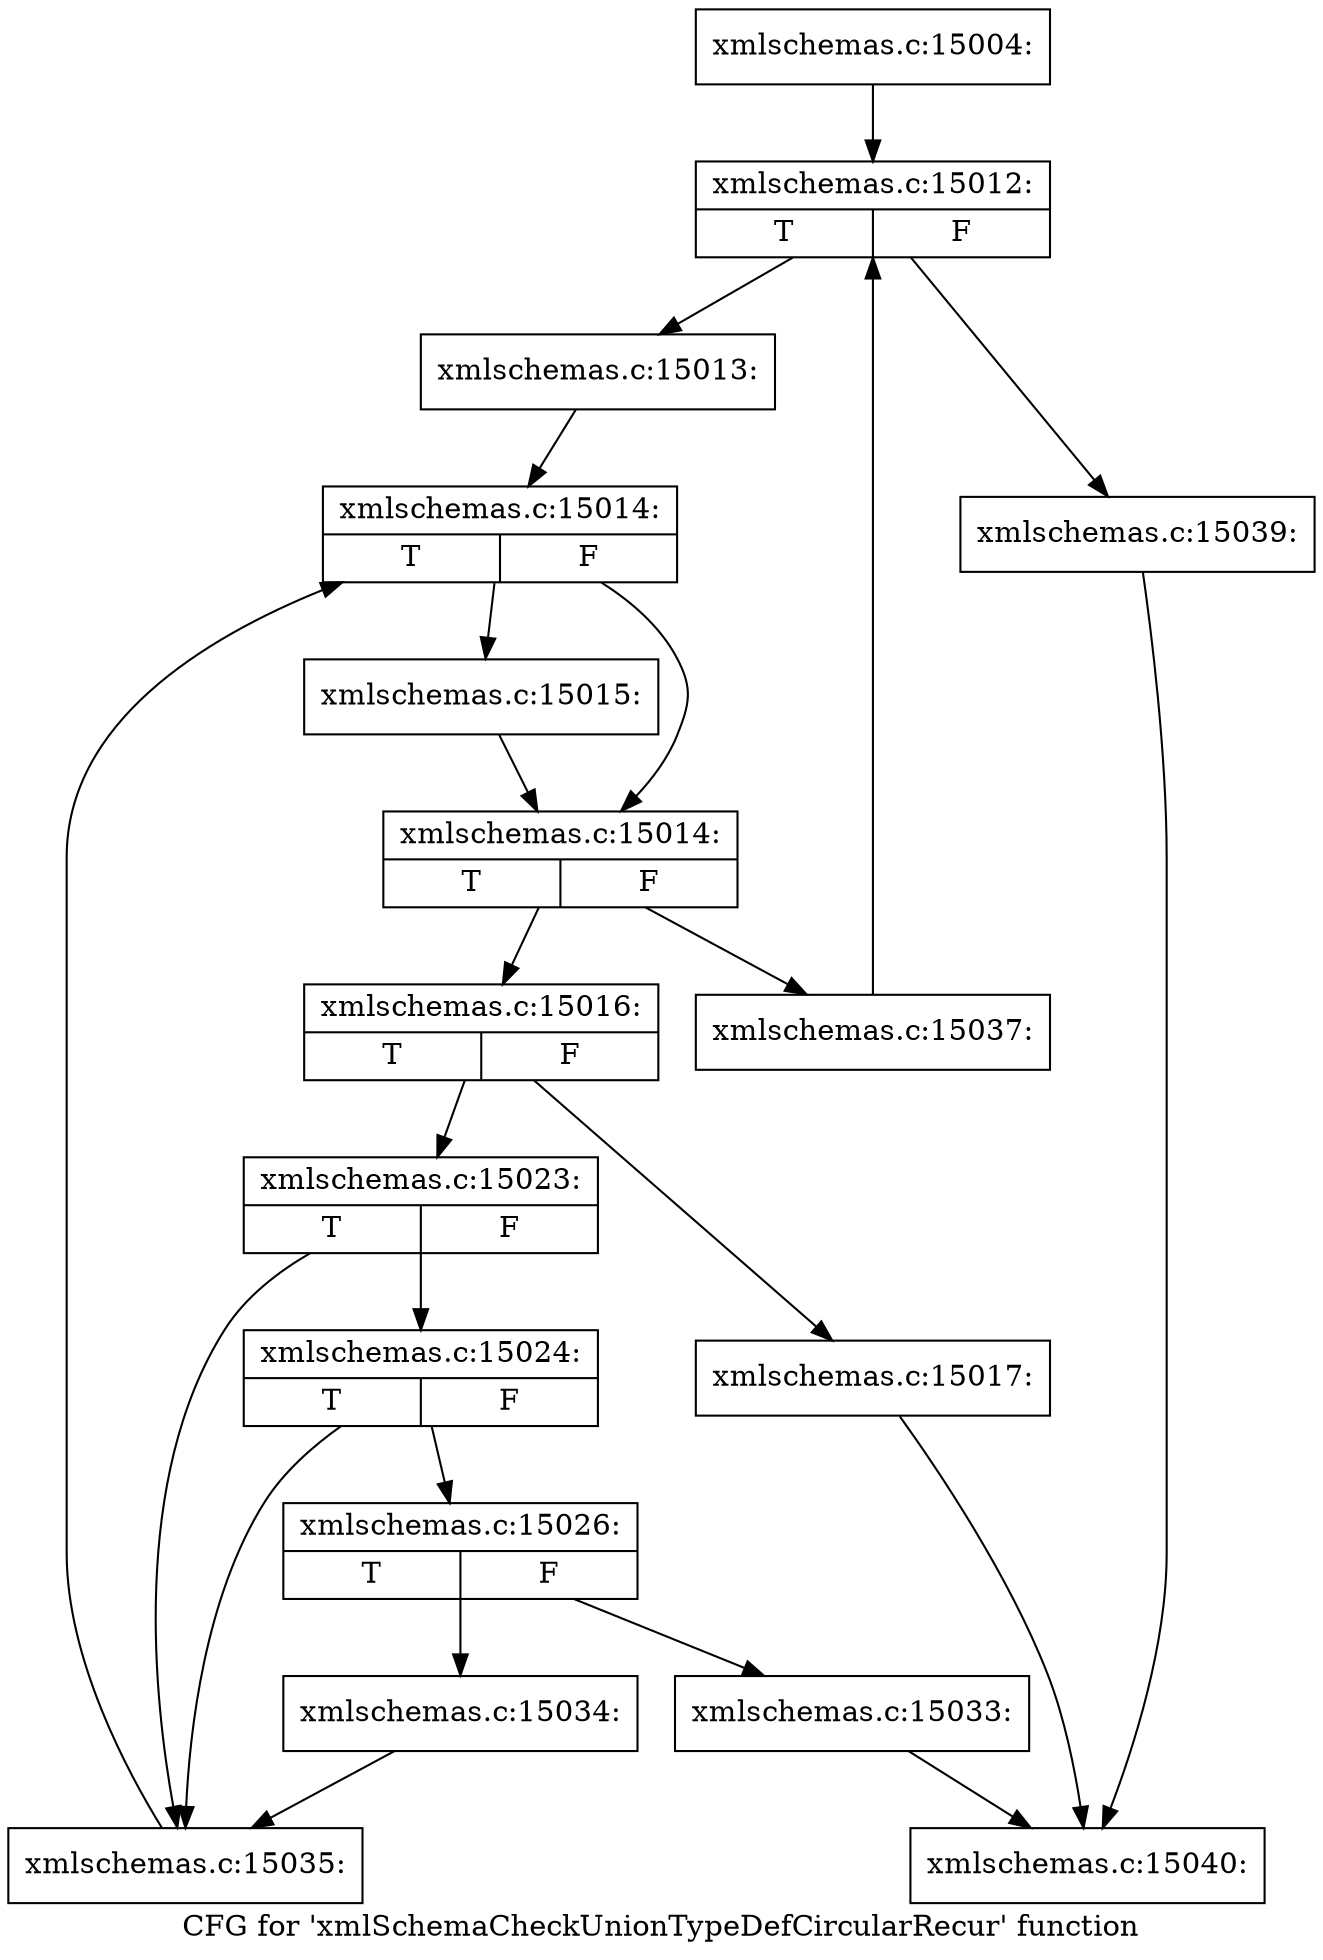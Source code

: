 digraph "CFG for 'xmlSchemaCheckUnionTypeDefCircularRecur' function" {
	label="CFG for 'xmlSchemaCheckUnionTypeDefCircularRecur' function";

	Node0x55d0263bda60 [shape=record,label="{xmlschemas.c:15004:}"];
	Node0x55d0263bda60 -> Node0x55d0263c02d0;
	Node0x55d0263c02d0 [shape=record,label="{xmlschemas.c:15012:|{<s0>T|<s1>F}}"];
	Node0x55d0263c02d0 -> Node0x55d0263c06d0;
	Node0x55d0263c02d0 -> Node0x55d0263c04f0;
	Node0x55d0263c06d0 [shape=record,label="{xmlschemas.c:15013:}"];
	Node0x55d0263c06d0 -> Node0x55d0263c0930;
	Node0x55d0263c0930 [shape=record,label="{xmlschemas.c:15014:|{<s0>T|<s1>F}}"];
	Node0x55d0263c0930 -> Node0x55d0263c0c20;
	Node0x55d0263c0930 -> Node0x55d0263c0bd0;
	Node0x55d0263c0c20 [shape=record,label="{xmlschemas.c:15015:}"];
	Node0x55d0263c0c20 -> Node0x55d0263c0bd0;
	Node0x55d0263c0bd0 [shape=record,label="{xmlschemas.c:15014:|{<s0>T|<s1>F}}"];
	Node0x55d0263c0bd0 -> Node0x55d0263c1150;
	Node0x55d0263c0bd0 -> Node0x55d0263c0b50;
	Node0x55d0263c1150 [shape=record,label="{xmlschemas.c:15016:|{<s0>T|<s1>F}}"];
	Node0x55d0263c1150 -> Node0x55d0263c1300;
	Node0x55d0263c1150 -> Node0x55d0263c1350;
	Node0x55d0263c1300 [shape=record,label="{xmlschemas.c:15017:}"];
	Node0x55d0263c1300 -> Node0x55d0263bdab0;
	Node0x55d0263c1350 [shape=record,label="{xmlschemas.c:15023:|{<s0>T|<s1>F}}"];
	Node0x55d0263c1350 -> Node0x55d0263c1ee0;
	Node0x55d0263c1350 -> Node0x55d0263c1e90;
	Node0x55d0263c1ee0 [shape=record,label="{xmlschemas.c:15024:|{<s0>T|<s1>F}}"];
	Node0x55d0263c1ee0 -> Node0x55d0263c1e40;
	Node0x55d0263c1ee0 -> Node0x55d0263c1e90;
	Node0x55d0263c1e40 [shape=record,label="{xmlschemas.c:15026:|{<s0>T|<s1>F}}"];
	Node0x55d0263c1e40 -> Node0x55d0263c3ac0;
	Node0x55d0263c1e40 -> Node0x55d0263c3b10;
	Node0x55d0263c3ac0 [shape=record,label="{xmlschemas.c:15033:}"];
	Node0x55d0263c3ac0 -> Node0x55d0263bdab0;
	Node0x55d0263c3b10 [shape=record,label="{xmlschemas.c:15034:}"];
	Node0x55d0263c3b10 -> Node0x55d0263c1e90;
	Node0x55d0263c1e90 [shape=record,label="{xmlschemas.c:15035:}"];
	Node0x55d0263c1e90 -> Node0x55d0263c0930;
	Node0x55d0263c0b50 [shape=record,label="{xmlschemas.c:15037:}"];
	Node0x55d0263c0b50 -> Node0x55d0263c02d0;
	Node0x55d0263c04f0 [shape=record,label="{xmlschemas.c:15039:}"];
	Node0x55d0263c04f0 -> Node0x55d0263bdab0;
	Node0x55d0263bdab0 [shape=record,label="{xmlschemas.c:15040:}"];
}
